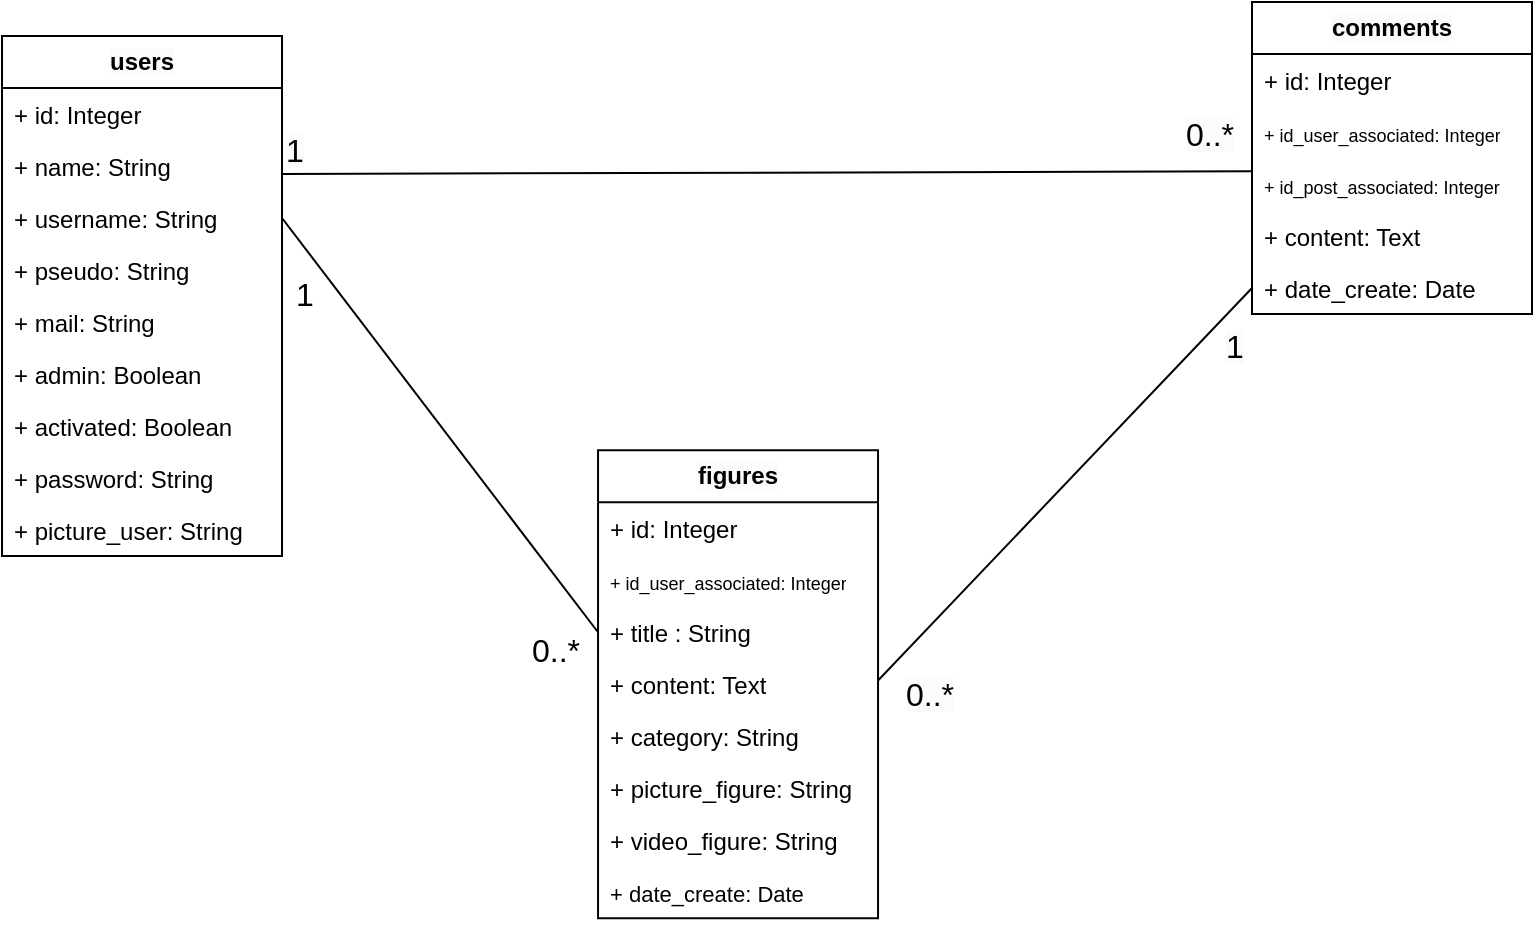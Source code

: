 <mxfile version="21.2.3" type="device">
  <diagram id="URSynZepVW6FyH8ME14U" name="Diagramme_de_classe">
    <mxGraphModel dx="368" dy="-505" grid="1" gridSize="10" guides="1" tooltips="1" connect="1" arrows="1" fold="1" page="1" pageScale="1" pageWidth="827" pageHeight="1169" math="0" shadow="0">
      <root>
        <mxCell id="0" />
        <mxCell id="1" parent="0" />
        <mxCell id="8rThmi0eeLk3g6y6085f-12" value="&lt;span style=&quot;color: rgb(0, 0, 0); font-family: Helvetica; font-size: 12px; font-style: normal; font-variant-ligatures: normal; font-variant-caps: normal; letter-spacing: normal; orphans: 2; text-align: left; text-indent: 0px; text-transform: none; widows: 2; word-spacing: 0px; -webkit-text-stroke-width: 0px; background-color: rgb(251, 251, 251); text-decoration-thickness: initial; text-decoration-style: initial; text-decoration-color: initial; float: none; display: inline !important;&quot;&gt;&lt;b&gt;users&lt;/b&gt;&lt;/span&gt;" style="swimlane;fontStyle=0;childLayout=stackLayout;horizontal=1;startSize=26;fillColor=none;horizontalStack=0;resizeParent=1;resizeParentMax=0;resizeLast=0;collapsible=1;marginBottom=0;whiteSpace=wrap;html=1;" vertex="1" parent="1">
          <mxGeometry x="1030" y="1647" width="140" height="260" as="geometry" />
        </mxCell>
        <mxCell id="8rThmi0eeLk3g6y6085f-13" value="+ id: Integer" style="text;strokeColor=none;fillColor=none;align=left;verticalAlign=top;spacingLeft=4;spacingRight=4;overflow=hidden;rotatable=0;points=[[0,0.5],[1,0.5]];portConstraint=eastwest;whiteSpace=wrap;html=1;" vertex="1" parent="8rThmi0eeLk3g6y6085f-12">
          <mxGeometry y="26" width="140" height="26" as="geometry" />
        </mxCell>
        <mxCell id="8rThmi0eeLk3g6y6085f-14" value="+ name: String" style="text;strokeColor=none;fillColor=none;align=left;verticalAlign=top;spacingLeft=4;spacingRight=4;overflow=hidden;rotatable=0;points=[[0,0.5],[1,0.5]];portConstraint=eastwest;whiteSpace=wrap;html=1;" vertex="1" parent="8rThmi0eeLk3g6y6085f-12">
          <mxGeometry y="52" width="140" height="26" as="geometry" />
        </mxCell>
        <mxCell id="8rThmi0eeLk3g6y6085f-15" value="+ username: String" style="text;strokeColor=none;fillColor=none;align=left;verticalAlign=top;spacingLeft=4;spacingRight=4;overflow=hidden;rotatable=0;points=[[0,0.5],[1,0.5]];portConstraint=eastwest;whiteSpace=wrap;html=1;" vertex="1" parent="8rThmi0eeLk3g6y6085f-12">
          <mxGeometry y="78" width="140" height="26" as="geometry" />
        </mxCell>
        <mxCell id="8rThmi0eeLk3g6y6085f-16" value="+ pseudo: String" style="text;strokeColor=none;fillColor=none;align=left;verticalAlign=top;spacingLeft=4;spacingRight=4;overflow=hidden;rotatable=0;points=[[0,0.5],[1,0.5]];portConstraint=eastwest;whiteSpace=wrap;html=1;" vertex="1" parent="8rThmi0eeLk3g6y6085f-12">
          <mxGeometry y="104" width="140" height="26" as="geometry" />
        </mxCell>
        <mxCell id="8rThmi0eeLk3g6y6085f-17" value="+ mail: String" style="text;strokeColor=none;fillColor=none;align=left;verticalAlign=top;spacingLeft=4;spacingRight=4;overflow=hidden;rotatable=0;points=[[0,0.5],[1,0.5]];portConstraint=eastwest;whiteSpace=wrap;html=1;" vertex="1" parent="8rThmi0eeLk3g6y6085f-12">
          <mxGeometry y="130" width="140" height="26" as="geometry" />
        </mxCell>
        <mxCell id="8rThmi0eeLk3g6y6085f-18" value="+ admin: Boolean" style="text;strokeColor=none;fillColor=none;align=left;verticalAlign=top;spacingLeft=4;spacingRight=4;overflow=hidden;rotatable=0;points=[[0,0.5],[1,0.5]];portConstraint=eastwest;whiteSpace=wrap;html=1;" vertex="1" parent="8rThmi0eeLk3g6y6085f-12">
          <mxGeometry y="156" width="140" height="26" as="geometry" />
        </mxCell>
        <mxCell id="8rThmi0eeLk3g6y6085f-19" value="+ activated: Boolean" style="text;strokeColor=none;fillColor=none;align=left;verticalAlign=top;spacingLeft=4;spacingRight=4;overflow=hidden;rotatable=0;points=[[0,0.5],[1,0.5]];portConstraint=eastwest;whiteSpace=wrap;html=1;" vertex="1" parent="8rThmi0eeLk3g6y6085f-12">
          <mxGeometry y="182" width="140" height="26" as="geometry" />
        </mxCell>
        <mxCell id="8rThmi0eeLk3g6y6085f-20" value="+ password: String" style="text;strokeColor=none;fillColor=none;align=left;verticalAlign=top;spacingLeft=4;spacingRight=4;overflow=hidden;rotatable=0;points=[[0,0.5],[1,0.5]];portConstraint=eastwest;whiteSpace=wrap;html=1;" vertex="1" parent="8rThmi0eeLk3g6y6085f-12">
          <mxGeometry y="208" width="140" height="26" as="geometry" />
        </mxCell>
        <mxCell id="Rk4xCDezYJHXoHF4e6LT-1" value="+ picture_user: String" style="text;strokeColor=none;fillColor=none;align=left;verticalAlign=top;spacingLeft=4;spacingRight=4;overflow=hidden;rotatable=0;points=[[0,0.5],[1,0.5]];portConstraint=eastwest;whiteSpace=wrap;html=1;" vertex="1" parent="8rThmi0eeLk3g6y6085f-12">
          <mxGeometry y="234" width="140" height="26" as="geometry" />
        </mxCell>
        <mxCell id="8rThmi0eeLk3g6y6085f-30" value="&lt;span style=&quot;color: rgb(0, 0, 0); font-family: Helvetica; font-size: 12px; font-style: normal; font-variant-ligatures: normal; font-variant-caps: normal; letter-spacing: normal; orphans: 2; text-align: left; text-indent: 0px; text-transform: none; widows: 2; word-spacing: 0px; -webkit-text-stroke-width: 0px; background-color: rgb(251, 251, 251); text-decoration-thickness: initial; text-decoration-style: initial; text-decoration-color: initial; float: none; display: inline !important;&quot;&gt;&lt;b&gt;figures&lt;/b&gt;&lt;/span&gt;" style="swimlane;fontStyle=0;childLayout=stackLayout;horizontal=1;startSize=26;fillColor=none;horizontalStack=0;resizeParent=1;resizeParentMax=0;resizeLast=0;collapsible=1;marginBottom=0;whiteSpace=wrap;html=1;" vertex="1" parent="1">
          <mxGeometry x="1328.02" y="1854.13" width="140" height="234" as="geometry" />
        </mxCell>
        <mxCell id="8rThmi0eeLk3g6y6085f-31" value="+ id: Integer" style="text;strokeColor=none;fillColor=none;align=left;verticalAlign=top;spacingLeft=4;spacingRight=4;overflow=hidden;rotatable=0;points=[[0,0.5],[1,0.5]];portConstraint=eastwest;whiteSpace=wrap;html=1;" vertex="1" parent="8rThmi0eeLk3g6y6085f-30">
          <mxGeometry y="26" width="140" height="26" as="geometry" />
        </mxCell>
        <mxCell id="8rThmi0eeLk3g6y6085f-32" value="&lt;font style=&quot;font-size: 9px;&quot;&gt;+ id_user_associated: Integer&lt;/font&gt;" style="text;strokeColor=none;fillColor=none;align=left;verticalAlign=top;spacingLeft=4;spacingRight=4;overflow=hidden;rotatable=0;points=[[0,0.5],[1,0.5]];portConstraint=eastwest;whiteSpace=wrap;html=1;" vertex="1" parent="8rThmi0eeLk3g6y6085f-30">
          <mxGeometry y="52" width="140" height="26" as="geometry" />
        </mxCell>
        <mxCell id="8rThmi0eeLk3g6y6085f-33" value="+ title : String" style="text;strokeColor=none;fillColor=none;align=left;verticalAlign=top;spacingLeft=4;spacingRight=4;overflow=hidden;rotatable=0;points=[[0,0.5],[1,0.5]];portConstraint=eastwest;whiteSpace=wrap;html=1;" vertex="1" parent="8rThmi0eeLk3g6y6085f-30">
          <mxGeometry y="78" width="140" height="26" as="geometry" />
        </mxCell>
        <mxCell id="8rThmi0eeLk3g6y6085f-34" value="&lt;font style=&quot;font-size: 12px;&quot;&gt;+ content: Text&lt;/font&gt;" style="text;strokeColor=none;fillColor=none;align=left;verticalAlign=top;spacingLeft=4;spacingRight=4;overflow=hidden;rotatable=0;points=[[0,0.5],[1,0.5]];portConstraint=eastwest;whiteSpace=wrap;html=1;" vertex="1" parent="8rThmi0eeLk3g6y6085f-30">
          <mxGeometry y="104" width="140" height="26" as="geometry" />
        </mxCell>
        <mxCell id="8rThmi0eeLk3g6y6085f-35" value="&lt;font style=&quot;font-size: 12px;&quot;&gt;+ category: String&lt;/font&gt;" style="text;strokeColor=none;fillColor=none;align=left;verticalAlign=top;spacingLeft=4;spacingRight=4;overflow=hidden;rotatable=0;points=[[0,0.5],[1,0.5]];portConstraint=eastwest;whiteSpace=wrap;html=1;" vertex="1" parent="8rThmi0eeLk3g6y6085f-30">
          <mxGeometry y="130" width="140" height="26" as="geometry" />
        </mxCell>
        <mxCell id="8rThmi0eeLk3g6y6085f-36" value="+ picture_figure: String" style="text;strokeColor=none;fillColor=none;align=left;verticalAlign=top;spacingLeft=4;spacingRight=4;overflow=hidden;rotatable=0;points=[[0,0.5],[1,0.5]];portConstraint=eastwest;whiteSpace=wrap;html=1;" vertex="1" parent="8rThmi0eeLk3g6y6085f-30">
          <mxGeometry y="156" width="140" height="26" as="geometry" />
        </mxCell>
        <mxCell id="8rThmi0eeLk3g6y6085f-37" value="+ video_figure: String" style="text;strokeColor=none;fillColor=none;align=left;verticalAlign=top;spacingLeft=4;spacingRight=4;overflow=hidden;rotatable=0;points=[[0,0.5],[1,0.5]];portConstraint=eastwest;whiteSpace=wrap;html=1;" vertex="1" parent="8rThmi0eeLk3g6y6085f-30">
          <mxGeometry y="182" width="140" height="26" as="geometry" />
        </mxCell>
        <mxCell id="8rThmi0eeLk3g6y6085f-40" value="&lt;font style=&quot;font-size: 11px;&quot;&gt;+ date_create: Date&lt;/font&gt;" style="text;strokeColor=none;fillColor=none;align=left;verticalAlign=top;spacingLeft=4;spacingRight=4;overflow=hidden;rotatable=0;points=[[0,0.5],[1,0.5]];portConstraint=eastwest;whiteSpace=wrap;html=1;" vertex="1" parent="8rThmi0eeLk3g6y6085f-30">
          <mxGeometry y="208" width="140" height="26" as="geometry" />
        </mxCell>
        <mxCell id="8rThmi0eeLk3g6y6085f-41" value="&lt;span style=&quot;color: rgb(0, 0, 0); font-family: Helvetica; font-size: 12px; font-style: normal; font-variant-ligatures: normal; font-variant-caps: normal; letter-spacing: normal; orphans: 2; text-align: left; text-indent: 0px; text-transform: none; widows: 2; word-spacing: 0px; -webkit-text-stroke-width: 0px; background-color: rgb(251, 251, 251); text-decoration-thickness: initial; text-decoration-style: initial; text-decoration-color: initial; float: none; display: inline !important;&quot;&gt;&lt;b&gt;comments&lt;/b&gt;&lt;/span&gt;" style="swimlane;fontStyle=0;childLayout=stackLayout;horizontal=1;startSize=26;fillColor=none;horizontalStack=0;resizeParent=1;resizeParentMax=0;resizeLast=0;collapsible=1;marginBottom=0;whiteSpace=wrap;html=1;" vertex="1" parent="1">
          <mxGeometry x="1655" y="1630" width="140" height="156" as="geometry" />
        </mxCell>
        <mxCell id="8rThmi0eeLk3g6y6085f-42" value="+ id: Integer" style="text;strokeColor=none;fillColor=none;align=left;verticalAlign=top;spacingLeft=4;spacingRight=4;overflow=hidden;rotatable=0;points=[[0,0.5],[1,0.5]];portConstraint=eastwest;whiteSpace=wrap;html=1;" vertex="1" parent="8rThmi0eeLk3g6y6085f-41">
          <mxGeometry y="26" width="140" height="26" as="geometry" />
        </mxCell>
        <mxCell id="8rThmi0eeLk3g6y6085f-43" value="&lt;font style=&quot;font-size: 9px;&quot;&gt;+ id_user_associated: Integer&lt;/font&gt;" style="text;strokeColor=none;fillColor=none;align=left;verticalAlign=top;spacingLeft=4;spacingRight=4;overflow=hidden;rotatable=0;points=[[0,0.5],[1,0.5]];portConstraint=eastwest;whiteSpace=wrap;html=1;" vertex="1" parent="8rThmi0eeLk3g6y6085f-41">
          <mxGeometry y="52" width="140" height="26" as="geometry" />
        </mxCell>
        <mxCell id="8rThmi0eeLk3g6y6085f-44" value="&lt;font style=&quot;font-size: 9px;&quot;&gt;+ id_post_associated: Integer&lt;/font&gt;" style="text;strokeColor=none;fillColor=none;align=left;verticalAlign=top;spacingLeft=4;spacingRight=4;overflow=hidden;rotatable=0;points=[[0,0.5],[1,0.5]];portConstraint=eastwest;whiteSpace=wrap;html=1;" vertex="1" parent="8rThmi0eeLk3g6y6085f-41">
          <mxGeometry y="78" width="140" height="26" as="geometry" />
        </mxCell>
        <mxCell id="8rThmi0eeLk3g6y6085f-45" value="+ content: Text" style="text;strokeColor=none;fillColor=none;align=left;verticalAlign=top;spacingLeft=4;spacingRight=4;overflow=hidden;rotatable=0;points=[[0,0.5],[1,0.5]];portConstraint=eastwest;whiteSpace=wrap;html=1;" vertex="1" parent="8rThmi0eeLk3g6y6085f-41">
          <mxGeometry y="104" width="140" height="26" as="geometry" />
        </mxCell>
        <mxCell id="8rThmi0eeLk3g6y6085f-46" value="+ date_create: Date" style="text;strokeColor=none;fillColor=none;align=left;verticalAlign=top;spacingLeft=4;spacingRight=4;overflow=hidden;rotatable=0;points=[[0,0.5],[1,0.5]];portConstraint=eastwest;whiteSpace=wrap;html=1;" vertex="1" parent="8rThmi0eeLk3g6y6085f-41">
          <mxGeometry y="130" width="140" height="26" as="geometry" />
        </mxCell>
        <mxCell id="8rThmi0eeLk3g6y6085f-51" value="" style="endArrow=none;html=1;rounded=0;exitX=1;exitY=0.5;exitDx=0;exitDy=0;entryX=0;entryY=0.5;entryDx=0;entryDy=0;" edge="1" parent="1" source="8rThmi0eeLk3g6y6085f-15" target="8rThmi0eeLk3g6y6085f-33">
          <mxGeometry relative="1" as="geometry">
            <mxPoint x="1043" y="1610" as="sourcePoint" />
            <mxPoint x="1253" y="1770" as="targetPoint" />
          </mxGeometry>
        </mxCell>
        <mxCell id="8rThmi0eeLk3g6y6085f-52" value="&lt;font style=&quot;font-size: 16px;&quot;&gt;1&lt;/font&gt;" style="resizable=0;html=1;whiteSpace=wrap;align=left;verticalAlign=bottom;" connectable="0" vertex="1" parent="8rThmi0eeLk3g6y6085f-51">
          <mxGeometry x="-1" relative="1" as="geometry">
            <mxPoint x="5" y="49" as="offset" />
          </mxGeometry>
        </mxCell>
        <mxCell id="8rThmi0eeLk3g6y6085f-53" value="&lt;font style=&quot;font-size: 16px;&quot;&gt;0..*&lt;/font&gt;" style="resizable=0;html=1;whiteSpace=wrap;align=right;verticalAlign=bottom;" connectable="0" vertex="1" parent="8rThmi0eeLk3g6y6085f-51">
          <mxGeometry x="1" relative="1" as="geometry">
            <mxPoint x="-8" y="20" as="offset" />
          </mxGeometry>
        </mxCell>
        <mxCell id="8rThmi0eeLk3g6y6085f-57" value="" style="endArrow=none;html=1;rounded=0;entryX=0;entryY=0.5;entryDx=0;entryDy=0;exitX=1;exitY=0.428;exitDx=0;exitDy=0;exitPerimeter=0;" edge="1" parent="1" source="8rThmi0eeLk3g6y6085f-34" target="8rThmi0eeLk3g6y6085f-46">
          <mxGeometry relative="1" as="geometry">
            <mxPoint x="1470" y="1970" as="sourcePoint" />
            <mxPoint x="1613" y="1870" as="targetPoint" />
          </mxGeometry>
        </mxCell>
        <mxCell id="8rThmi0eeLk3g6y6085f-58" value="" style="resizable=0;html=1;whiteSpace=wrap;align=right;verticalAlign=bottom;" connectable="0" vertex="1" parent="8rThmi0eeLk3g6y6085f-57">
          <mxGeometry x="1" relative="1" as="geometry" />
        </mxCell>
        <mxCell id="8rThmi0eeLk3g6y6085f-59" value="&lt;span style=&quot;color: rgb(0, 0, 0); font-family: Helvetica; font-size: 16px; font-style: normal; font-variant-ligatures: normal; font-variant-caps: normal; font-weight: 400; letter-spacing: normal; orphans: 2; text-align: right; text-indent: 0px; text-transform: none; widows: 2; word-spacing: 0px; -webkit-text-stroke-width: 0px; background-color: rgb(251, 251, 251); text-decoration-thickness: initial; text-decoration-style: initial; text-decoration-color: initial; float: none; display: inline !important;&quot;&gt;0..*&lt;/span&gt;" style="text;whiteSpace=wrap;html=1;" vertex="1" parent="1">
          <mxGeometry x="1480" y="1960" width="60" height="40" as="geometry" />
        </mxCell>
        <mxCell id="8rThmi0eeLk3g6y6085f-60" value="&lt;span style=&quot;color: rgb(0, 0, 0); font-family: Helvetica; font-size: 16px; font-style: normal; font-variant-ligatures: normal; font-variant-caps: normal; font-weight: 400; letter-spacing: normal; orphans: 2; text-align: right; text-indent: 0px; text-transform: none; widows: 2; word-spacing: 0px; -webkit-text-stroke-width: 0px; background-color: rgb(251, 251, 251); text-decoration-thickness: initial; text-decoration-style: initial; text-decoration-color: initial; float: none; display: inline !important;&quot;&gt;1&lt;/span&gt;" style="text;whiteSpace=wrap;html=1;" vertex="1" parent="1">
          <mxGeometry x="1640" y="1786" width="60" height="40" as="geometry" />
        </mxCell>
        <mxCell id="Rk4xCDezYJHXoHF4e6LT-2" value="" style="endArrow=none;html=1;rounded=0;entryX=-0.002;entryY=0.255;entryDx=0;entryDy=0;exitX=1;exitY=0.428;exitDx=0;exitDy=0;exitPerimeter=0;entryPerimeter=0;" edge="1" parent="1" target="8rThmi0eeLk3g6y6085f-44">
          <mxGeometry relative="1" as="geometry">
            <mxPoint x="1170" y="1716" as="sourcePoint" />
            <mxPoint x="1357" y="1520" as="targetPoint" />
          </mxGeometry>
        </mxCell>
        <mxCell id="Rk4xCDezYJHXoHF4e6LT-3" value="" style="resizable=0;html=1;whiteSpace=wrap;align=right;verticalAlign=bottom;" connectable="0" vertex="1" parent="Rk4xCDezYJHXoHF4e6LT-2">
          <mxGeometry x="1" relative="1" as="geometry" />
        </mxCell>
        <mxCell id="Rk4xCDezYJHXoHF4e6LT-4" value="&lt;span style=&quot;color: rgb(0, 0, 0); font-family: Helvetica; font-size: 16px; font-style: normal; font-variant-ligatures: normal; font-variant-caps: normal; font-weight: 400; letter-spacing: normal; orphans: 2; text-align: right; text-indent: 0px; text-transform: none; widows: 2; word-spacing: 0px; -webkit-text-stroke-width: 0px; background-color: rgb(251, 251, 251); text-decoration-thickness: initial; text-decoration-style: initial; text-decoration-color: initial; float: none; display: inline !important;&quot;&gt;1&lt;/span&gt;" style="text;whiteSpace=wrap;html=1;" vertex="1" parent="1">
          <mxGeometry x="1170" y="1688" width="60" height="40" as="geometry" />
        </mxCell>
        <mxCell id="Rk4xCDezYJHXoHF4e6LT-5" value="&lt;span style=&quot;color: rgb(0, 0, 0); font-family: Helvetica; font-size: 16px; font-style: normal; font-variant-ligatures: normal; font-variant-caps: normal; font-weight: 400; letter-spacing: normal; orphans: 2; text-align: right; text-indent: 0px; text-transform: none; widows: 2; word-spacing: 0px; -webkit-text-stroke-width: 0px; background-color: rgb(251, 251, 251); text-decoration-thickness: initial; text-decoration-style: initial; text-decoration-color: initial; float: none; display: inline !important;&quot;&gt;0..*&lt;/span&gt;" style="text;whiteSpace=wrap;html=1;" vertex="1" parent="1">
          <mxGeometry x="1620" y="1680" width="60" height="40" as="geometry" />
        </mxCell>
      </root>
    </mxGraphModel>
  </diagram>
</mxfile>
